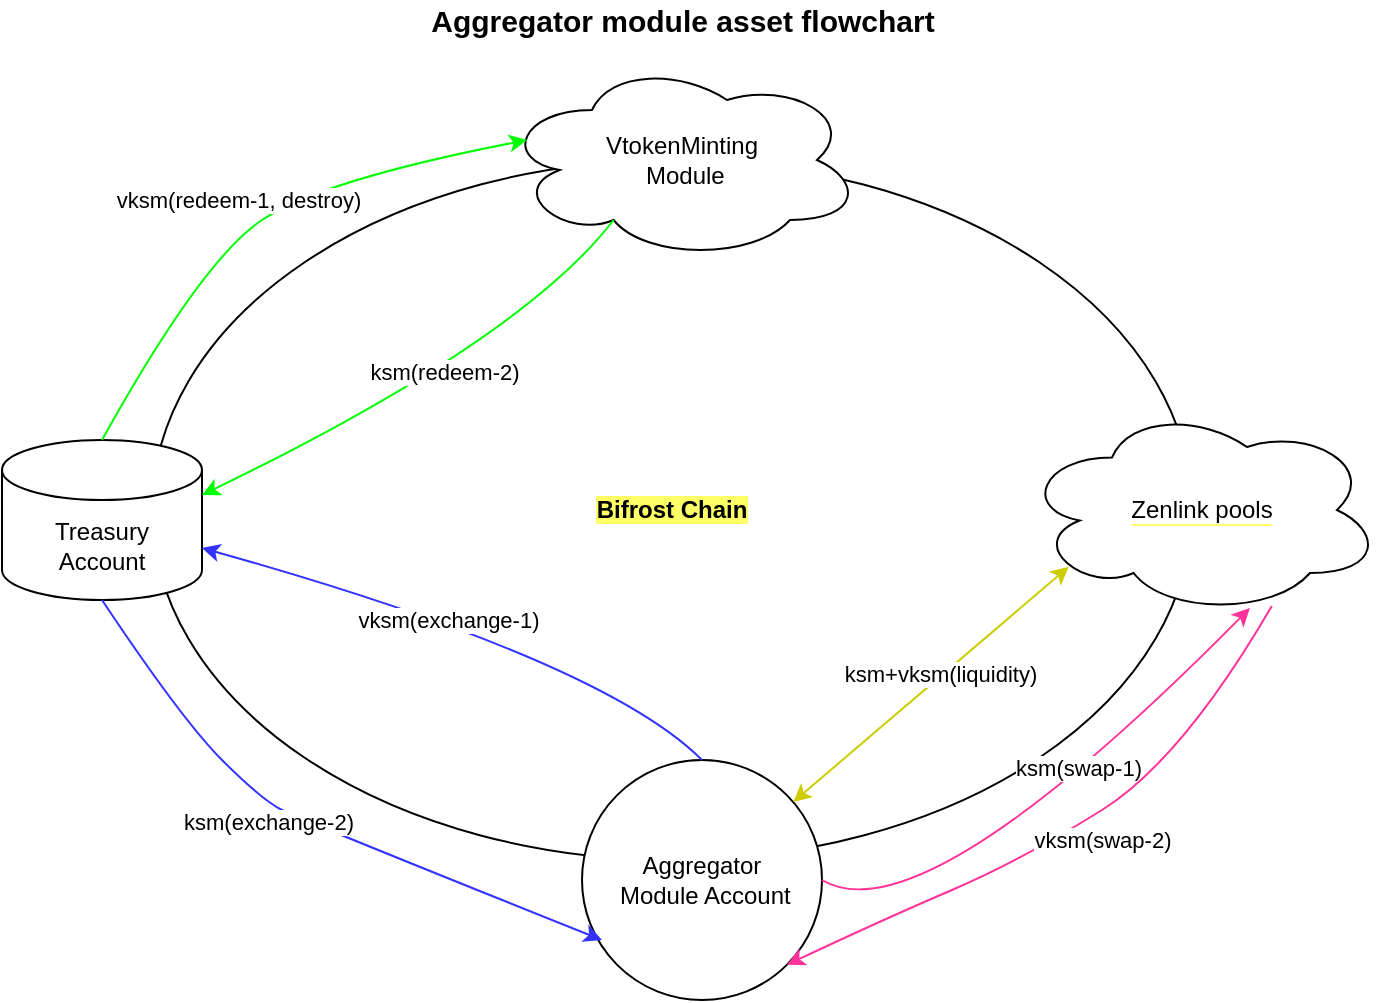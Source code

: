 <mxfile version="16.2.7" type="github"><diagram id="JmcHAItDjiUM8see2G8r" name="Page-1"><mxGraphModel dx="946" dy="646" grid="1" gridSize="10" guides="1" tooltips="1" connect="1" arrows="1" fold="1" page="1" pageScale="1" pageWidth="850" pageHeight="1100" math="0" shadow="0"><root><mxCell id="0"/><mxCell id="1" parent="0"/><mxCell id="ekvnJDoxyeroL0z65feW-1" value="&lt;b style=&quot;background-color: rgb(255 , 255 , 102)&quot;&gt;Bifrost Chain&lt;/b&gt;" style="ellipse;whiteSpace=wrap;html=1;" vertex="1" parent="1"><mxGeometry x="165" y="140" width="520" height="350" as="geometry"/></mxCell><mxCell id="ekvnJDoxyeroL0z65feW-2" value="&lt;span style=&quot;background-color: rgb(255 , 255 , 255)&quot;&gt;Zenlink pools&lt;/span&gt;" style="ellipse;shape=cloud;whiteSpace=wrap;html=1;labelBackgroundColor=#FFFF66;" vertex="1" parent="1"><mxGeometry x="600" y="262.5" width="180" height="105" as="geometry"/></mxCell><mxCell id="ekvnJDoxyeroL0z65feW-3" value="Aggregator&lt;br&gt;&amp;nbsp;Module Account" style="ellipse;whiteSpace=wrap;html=1;aspect=fixed;labelBackgroundColor=#FFFFFF;" vertex="1" parent="1"><mxGeometry x="380" y="440" width="120" height="120" as="geometry"/></mxCell><mxCell id="ekvnJDoxyeroL0z65feW-4" value="Treasury&lt;br&gt;Account" style="shape=cylinder3;whiteSpace=wrap;html=1;boundedLbl=1;backgroundOutline=1;size=15;labelBackgroundColor=#FFFFFF;" vertex="1" parent="1"><mxGeometry x="90" y="280" width="100" height="80" as="geometry"/></mxCell><mxCell id="ekvnJDoxyeroL0z65feW-5" value="VtokenMinting&lt;br&gt;&amp;nbsp;Module" style="ellipse;shape=cloud;whiteSpace=wrap;html=1;labelBackgroundColor=#FFFFFF;" vertex="1" parent="1"><mxGeometry x="340" y="90" width="180" height="100" as="geometry"/></mxCell><mxCell id="ekvnJDoxyeroL0z65feW-6" value="" style="curved=1;endArrow=classic;html=1;rounded=0;exitX=1;exitY=0.5;exitDx=0;exitDy=0;entryX=0.633;entryY=0.967;entryDx=0;entryDy=0;entryPerimeter=0;strokeColor=#FF3399;" edge="1" parent="1" source="ekvnJDoxyeroL0z65feW-3" target="ekvnJDoxyeroL0z65feW-2"><mxGeometry width="50" height="50" relative="1" as="geometry"><mxPoint x="550" y="580" as="sourcePoint"/><mxPoint x="600" y="530" as="targetPoint"/><Array as="points"><mxPoint x="550" y="530"/></Array></mxGeometry></mxCell><mxCell id="ekvnJDoxyeroL0z65feW-7" value="ksm(swap-1)" style="edgeLabel;html=1;align=center;verticalAlign=middle;resizable=0;points=[];" vertex="1" connectable="0" parent="ekvnJDoxyeroL0z65feW-6"><mxGeometry x="0.195" y="5" relative="1" as="geometry"><mxPoint as="offset"/></mxGeometry></mxCell><mxCell id="ekvnJDoxyeroL0z65feW-8" value="" style="curved=1;endArrow=classic;html=1;rounded=0;exitX=0.694;exitY=0.957;exitDx=0;exitDy=0;exitPerimeter=0;entryX=1;entryY=1;entryDx=0;entryDy=0;strokeColor=#FF3399;" edge="1" parent="1" source="ekvnJDoxyeroL0z65feW-2" target="ekvnJDoxyeroL0z65feW-3"><mxGeometry width="50" height="50" relative="1" as="geometry"><mxPoint x="710" y="500" as="sourcePoint"/><mxPoint x="760" y="450" as="targetPoint"/><Array as="points"><mxPoint x="680" y="440"/><mxPoint x="600" y="490"/><mxPoint x="530" y="520"/></Array></mxGeometry></mxCell><mxCell id="ekvnJDoxyeroL0z65feW-9" value="vksm(swap-2)" style="edgeLabel;html=1;align=center;verticalAlign=middle;resizable=0;points=[];" vertex="1" connectable="0" parent="ekvnJDoxyeroL0z65feW-8"><mxGeometry x="-0.238" y="-1" relative="1" as="geometry"><mxPoint x="-14" y="25" as="offset"/></mxGeometry></mxCell><mxCell id="ekvnJDoxyeroL0z65feW-12" value="`" style="curved=1;endArrow=classic;html=1;rounded=0;exitX=0.5;exitY=1;exitDx=0;exitDy=0;exitPerimeter=0;strokeColor=#3333FF;" edge="1" parent="1" source="ekvnJDoxyeroL0z65feW-4"><mxGeometry width="50" height="50" relative="1" as="geometry"><mxPoint x="90" y="500" as="sourcePoint"/><mxPoint x="390" y="530" as="targetPoint"/><Array as="points"><mxPoint x="180" y="420"/><mxPoint x="220" y="460"/><mxPoint x="240" y="470"/></Array></mxGeometry></mxCell><mxCell id="ekvnJDoxyeroL0z65feW-13" value="ksm(exchange-2)" style="edgeLabel;html=1;align=center;verticalAlign=middle;resizable=0;points=[];" vertex="1" connectable="0" parent="ekvnJDoxyeroL0z65feW-12"><mxGeometry x="-0.142" y="-2" relative="1" as="geometry"><mxPoint x="-1" y="7" as="offset"/></mxGeometry></mxCell><mxCell id="ekvnJDoxyeroL0z65feW-14" value="" style="curved=1;endArrow=classic;html=1;rounded=0;exitX=0.5;exitY=0;exitDx=0;exitDy=0;exitPerimeter=0;entryX=0.07;entryY=0.4;entryDx=0;entryDy=0;entryPerimeter=0;strokeColor=#00FF00;" edge="1" parent="1" source="ekvnJDoxyeroL0z65feW-4" target="ekvnJDoxyeroL0z65feW-5"><mxGeometry width="50" height="50" relative="1" as="geometry"><mxPoint x="100" y="280" as="sourcePoint"/><mxPoint x="150" y="230" as="targetPoint"/><Array as="points"><mxPoint x="190" y="190"/><mxPoint x="250" y="150"/></Array></mxGeometry></mxCell><mxCell id="ekvnJDoxyeroL0z65feW-15" value="vksm(redeem-1, destroy)" style="edgeLabel;html=1;align=center;verticalAlign=middle;resizable=0;points=[];" vertex="1" connectable="0" parent="ekvnJDoxyeroL0z65feW-14"><mxGeometry x="-0.105" y="1" relative="1" as="geometry"><mxPoint y="-17" as="offset"/></mxGeometry></mxCell><mxCell id="ekvnJDoxyeroL0z65feW-16" value="" style="curved=1;endArrow=classic;html=1;rounded=0;exitX=0.31;exitY=0.8;exitDx=0;exitDy=0;exitPerimeter=0;entryX=1;entryY=0;entryDx=0;entryDy=27.5;entryPerimeter=0;strokeColor=#00FF00;" edge="1" parent="1" source="ekvnJDoxyeroL0z65feW-5" target="ekvnJDoxyeroL0z65feW-4"><mxGeometry width="50" height="50" relative="1" as="geometry"><mxPoint x="300" y="270" as="sourcePoint"/><mxPoint x="350" y="220" as="targetPoint"/><Array as="points"><mxPoint x="350" y="230"/></Array></mxGeometry></mxCell><mxCell id="ekvnJDoxyeroL0z65feW-17" value="ksm(redeem-2)" style="edgeLabel;html=1;align=center;verticalAlign=middle;resizable=0;points=[];" vertex="1" connectable="0" parent="ekvnJDoxyeroL0z65feW-16"><mxGeometry x="-0.075" y="-4" relative="1" as="geometry"><mxPoint y="1" as="offset"/></mxGeometry></mxCell><mxCell id="ekvnJDoxyeroL0z65feW-18" value="" style="curved=1;endArrow=classic;html=1;rounded=0;exitX=0.5;exitY=0;exitDx=0;exitDy=0;strokeColor=#3333FF;" edge="1" parent="1" source="ekvnJDoxyeroL0z65feW-3" target="ekvnJDoxyeroL0z65feW-4"><mxGeometry width="50" height="50" relative="1" as="geometry"><mxPoint x="390" y="440" as="sourcePoint"/><mxPoint x="440" y="390" as="targetPoint"/><Array as="points"><mxPoint x="440" y="440"/><mxPoint x="390" y="390"/></Array></mxGeometry></mxCell><mxCell id="ekvnJDoxyeroL0z65feW-19" value="vksm(exchange-1)" style="edgeLabel;html=1;align=center;verticalAlign=middle;resizable=0;points=[];" vertex="1" connectable="0" parent="ekvnJDoxyeroL0z65feW-18"><mxGeometry x="0.079" y="2" relative="1" as="geometry"><mxPoint y="-1" as="offset"/></mxGeometry></mxCell><mxCell id="ekvnJDoxyeroL0z65feW-20" value="" style="endArrow=classic;startArrow=classic;html=1;rounded=0;entryX=0.13;entryY=0.77;entryDx=0;entryDy=0;entryPerimeter=0;strokeColor=#CCCC00;" edge="1" parent="1" source="ekvnJDoxyeroL0z65feW-3" target="ekvnJDoxyeroL0z65feW-2"><mxGeometry width="50" height="50" relative="1" as="geometry"><mxPoint x="490" y="430" as="sourcePoint"/><mxPoint x="540" y="380" as="targetPoint"/></mxGeometry></mxCell><mxCell id="ekvnJDoxyeroL0z65feW-21" value="ksm+vksm(liquidity)" style="edgeLabel;html=1;align=center;verticalAlign=middle;resizable=0;points=[];" vertex="1" connectable="0" parent="ekvnJDoxyeroL0z65feW-20"><mxGeometry x="0.075" y="1" relative="1" as="geometry"><mxPoint as="offset"/></mxGeometry></mxCell><mxCell id="ekvnJDoxyeroL0z65feW-22" value="Aggregator module asset flowchart" style="text;html=1;align=center;verticalAlign=middle;resizable=0;points=[];autosize=1;strokeColor=none;fillColor=none;fontStyle=1;fontSize=15;" vertex="1" parent="1"><mxGeometry x="295" y="60" width="270" height="20" as="geometry"/></mxCell></root></mxGraphModel></diagram></mxfile>